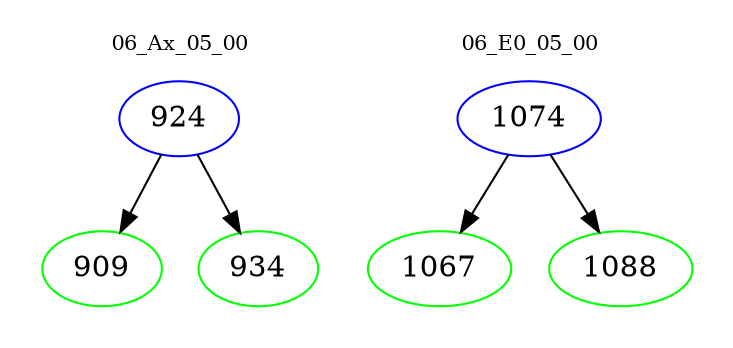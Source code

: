 digraph{
subgraph cluster_0 {
color = white
label = "06_Ax_05_00";
fontsize=10;
T0_924 [label="924", color="blue"]
T0_924 -> T0_909 [color="black"]
T0_909 [label="909", color="green"]
T0_924 -> T0_934 [color="black"]
T0_934 [label="934", color="green"]
}
subgraph cluster_1 {
color = white
label = "06_E0_05_00";
fontsize=10;
T1_1074 [label="1074", color="blue"]
T1_1074 -> T1_1067 [color="black"]
T1_1067 [label="1067", color="green"]
T1_1074 -> T1_1088 [color="black"]
T1_1088 [label="1088", color="green"]
}
}
